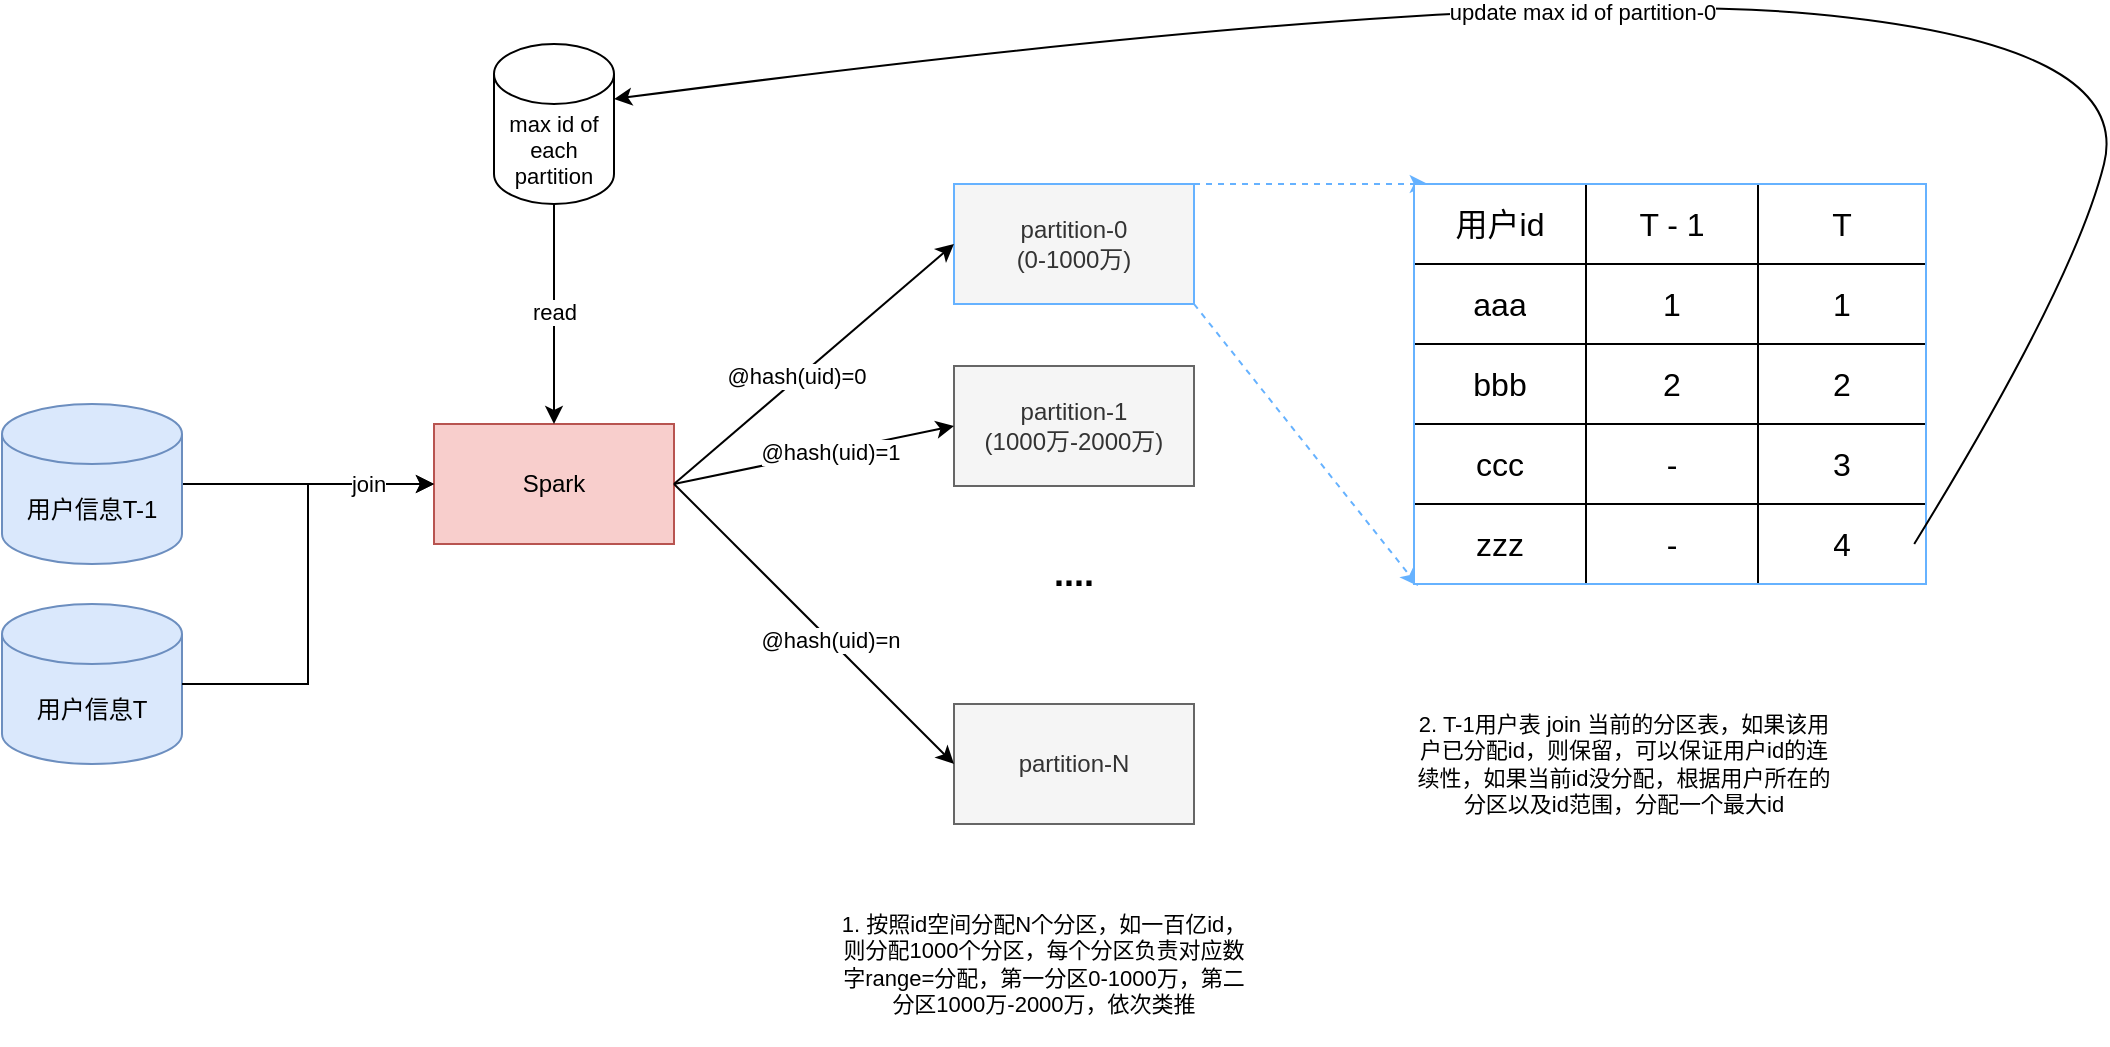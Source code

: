 <mxfile version="20.8.23" type="github">
  <diagram name="第 1 页" id="nkp_MTn814R25akcquSp">
    <mxGraphModel dx="1385" dy="1883" grid="1" gridSize="10" guides="1" tooltips="1" connect="1" arrows="1" fold="1" page="1" pageScale="1" pageWidth="827" pageHeight="1169" math="0" shadow="0">
      <root>
        <mxCell id="0" />
        <mxCell id="1" parent="0" />
        <mxCell id="lXcfenjcooxFhSZYw2Mp-1" value="Spark" style="rounded=0;whiteSpace=wrap;html=1;fillColor=#f8cecc;strokeColor=#b85450;" vertex="1" parent="1">
          <mxGeometry x="240" y="210" width="120" height="60" as="geometry" />
        </mxCell>
        <mxCell id="lXcfenjcooxFhSZYw2Mp-6" value="" style="edgeStyle=orthogonalEdgeStyle;rounded=0;orthogonalLoop=1;jettySize=auto;html=1;" edge="1" parent="1" source="lXcfenjcooxFhSZYw2Mp-2" target="lXcfenjcooxFhSZYw2Mp-1">
          <mxGeometry relative="1" as="geometry" />
        </mxCell>
        <mxCell id="lXcfenjcooxFhSZYw2Mp-2" value="用户信息T-1" style="shape=cylinder3;whiteSpace=wrap;html=1;boundedLbl=1;backgroundOutline=1;size=15;fillColor=#dae8fc;strokeColor=#6c8ebf;" vertex="1" parent="1">
          <mxGeometry x="24" y="200" width="90" height="80" as="geometry" />
        </mxCell>
        <mxCell id="lXcfenjcooxFhSZYw2Mp-3" value="partition-0&lt;br&gt;(0-1000万)" style="rounded=0;whiteSpace=wrap;html=1;fillColor=#f5f5f5;fontColor=#333333;strokeColor=#66B2FF;" vertex="1" parent="1">
          <mxGeometry x="500" y="90" width="120" height="60" as="geometry" />
        </mxCell>
        <mxCell id="lXcfenjcooxFhSZYw2Mp-4" value="partition-1&lt;br&gt;(1000万-2000万)" style="rounded=0;whiteSpace=wrap;html=1;fillColor=#f5f5f5;fontColor=#333333;strokeColor=#666666;" vertex="1" parent="1">
          <mxGeometry x="500" y="181" width="120" height="60" as="geometry" />
        </mxCell>
        <mxCell id="lXcfenjcooxFhSZYw2Mp-5" value="partition-N" style="rounded=0;whiteSpace=wrap;html=1;fillColor=#f5f5f5;fontColor=#333333;strokeColor=#666666;" vertex="1" parent="1">
          <mxGeometry x="500" y="350" width="120" height="60" as="geometry" />
        </mxCell>
        <mxCell id="lXcfenjcooxFhSZYw2Mp-7" value="&lt;b&gt;&lt;font style=&quot;font-size: 18px;&quot;&gt;....&lt;/font&gt;&lt;/b&gt;" style="text;html=1;strokeColor=none;fillColor=none;align=center;verticalAlign=middle;whiteSpace=wrap;rounded=0;" vertex="1" parent="1">
          <mxGeometry x="530" y="270" width="60" height="30" as="geometry" />
        </mxCell>
        <mxCell id="lXcfenjcooxFhSZYw2Mp-9" value="" style="endArrow=classic;html=1;rounded=0;fontSize=11;entryX=0;entryY=0.5;entryDx=0;entryDy=0;exitX=1;exitY=0.5;exitDx=0;exitDy=0;" edge="1" parent="1" source="lXcfenjcooxFhSZYw2Mp-1" target="lXcfenjcooxFhSZYw2Mp-3">
          <mxGeometry width="50" height="50" relative="1" as="geometry">
            <mxPoint x="350" y="420" as="sourcePoint" />
            <mxPoint x="400" y="370" as="targetPoint" />
          </mxGeometry>
        </mxCell>
        <mxCell id="lXcfenjcooxFhSZYw2Mp-10" value="@hash(uid)=0" style="edgeLabel;html=1;align=center;verticalAlign=middle;resizable=0;points=[];fontSize=11;" vertex="1" connectable="0" parent="lXcfenjcooxFhSZYw2Mp-9">
          <mxGeometry x="-0.116" y="1" relative="1" as="geometry">
            <mxPoint as="offset" />
          </mxGeometry>
        </mxCell>
        <mxCell id="lXcfenjcooxFhSZYw2Mp-11" value="" style="endArrow=classic;html=1;rounded=0;fontSize=11;entryX=0;entryY=0.5;entryDx=0;entryDy=0;exitX=1;exitY=0.5;exitDx=0;exitDy=0;" edge="1" parent="1" source="lXcfenjcooxFhSZYw2Mp-1" target="lXcfenjcooxFhSZYw2Mp-4">
          <mxGeometry width="50" height="50" relative="1" as="geometry">
            <mxPoint x="370" y="250" as="sourcePoint" />
            <mxPoint x="530" y="130" as="targetPoint" />
          </mxGeometry>
        </mxCell>
        <mxCell id="lXcfenjcooxFhSZYw2Mp-13" value="@hash(uid)=1" style="edgeLabel;html=1;align=center;verticalAlign=middle;resizable=0;points=[];fontSize=11;" vertex="1" connectable="0" parent="lXcfenjcooxFhSZYw2Mp-11">
          <mxGeometry x="0.112" relative="1" as="geometry">
            <mxPoint as="offset" />
          </mxGeometry>
        </mxCell>
        <mxCell id="lXcfenjcooxFhSZYw2Mp-14" value="" style="endArrow=classic;html=1;rounded=0;fontSize=11;entryX=0;entryY=0.5;entryDx=0;entryDy=0;exitX=1;exitY=0.5;exitDx=0;exitDy=0;" edge="1" parent="1" source="lXcfenjcooxFhSZYw2Mp-1" target="lXcfenjcooxFhSZYw2Mp-5">
          <mxGeometry width="50" height="50" relative="1" as="geometry">
            <mxPoint x="370" y="250" as="sourcePoint" />
            <mxPoint x="530" y="210" as="targetPoint" />
          </mxGeometry>
        </mxCell>
        <mxCell id="lXcfenjcooxFhSZYw2Mp-15" value="@hash(uid)=n" style="edgeLabel;html=1;align=center;verticalAlign=middle;resizable=0;points=[];fontSize=11;" vertex="1" connectable="0" parent="lXcfenjcooxFhSZYw2Mp-14">
          <mxGeometry x="0.112" relative="1" as="geometry">
            <mxPoint as="offset" />
          </mxGeometry>
        </mxCell>
        <mxCell id="lXcfenjcooxFhSZYw2Mp-16" value="用户信息T" style="shape=cylinder3;whiteSpace=wrap;html=1;boundedLbl=1;backgroundOutline=1;size=15;fillColor=#dae8fc;strokeColor=#6c8ebf;" vertex="1" parent="1">
          <mxGeometry x="24" y="300" width="90" height="80" as="geometry" />
        </mxCell>
        <mxCell id="lXcfenjcooxFhSZYw2Mp-17" value="" style="edgeStyle=orthogonalEdgeStyle;rounded=0;orthogonalLoop=1;jettySize=auto;html=1;entryX=0;entryY=0.5;entryDx=0;entryDy=0;" edge="1" parent="1" source="lXcfenjcooxFhSZYw2Mp-16" target="lXcfenjcooxFhSZYw2Mp-1">
          <mxGeometry relative="1" as="geometry">
            <mxPoint x="150" y="250" as="sourcePoint" />
            <mxPoint x="250" y="250" as="targetPoint" />
          </mxGeometry>
        </mxCell>
        <mxCell id="lXcfenjcooxFhSZYw2Mp-18" value="join" style="edgeLabel;html=1;align=center;verticalAlign=middle;resizable=0;points=[];fontSize=11;" vertex="1" connectable="0" parent="lXcfenjcooxFhSZYw2Mp-17">
          <mxGeometry x="0.708" relative="1" as="geometry">
            <mxPoint as="offset" />
          </mxGeometry>
        </mxCell>
        <mxCell id="lXcfenjcooxFhSZYw2Mp-19" value="1. 按照id空间分配N个分区，如一百亿id，则分配1000个分区，每个分区负责对应数字range=分配，第一分区0-1000万，第二分区1000万-2000万，依次类推" style="text;html=1;strokeColor=none;fillColor=none;align=center;verticalAlign=middle;whiteSpace=wrap;rounded=0;fontSize=11;" vertex="1" parent="1">
          <mxGeometry x="440" y="440" width="210" height="80" as="geometry" />
        </mxCell>
        <mxCell id="lXcfenjcooxFhSZYw2Mp-21" value="2. T-1用户表 join 当前的分区表，如果该用户已分配id，则保留，可以保证用户id的连续性，如果当前id没分配，根据用户所在的分区以及id范围，分配一个最大id" style="text;html=1;strokeColor=none;fillColor=none;align=center;verticalAlign=middle;whiteSpace=wrap;rounded=0;fontSize=11;" vertex="1" parent="1">
          <mxGeometry x="730" y="340" width="210" height="80" as="geometry" />
        </mxCell>
        <mxCell id="lXcfenjcooxFhSZYw2Mp-81" value="" style="endArrow=classic;html=1;rounded=0;fontSize=11;exitX=1;exitY=0;exitDx=0;exitDy=0;dashed=1;entryX=0.027;entryY=0;entryDx=0;entryDy=0;entryPerimeter=0;strokeColor=#66B2FF;" edge="1" parent="1" source="lXcfenjcooxFhSZYw2Mp-3" target="lXcfenjcooxFhSZYw2Mp-23">
          <mxGeometry width="50" height="50" relative="1" as="geometry">
            <mxPoint x="670" y="90" as="sourcePoint" />
            <mxPoint x="720" y="140" as="targetPoint" />
          </mxGeometry>
        </mxCell>
        <mxCell id="lXcfenjcooxFhSZYw2Mp-82" value="" style="endArrow=classic;html=1;rounded=0;fontSize=11;exitX=1;exitY=1;exitDx=0;exitDy=0;entryX=0.008;entryY=1.025;entryDx=0;entryDy=0;entryPerimeter=0;dashed=1;strokeColor=#66B2FF;" edge="1" parent="1" source="lXcfenjcooxFhSZYw2Mp-3" target="lXcfenjcooxFhSZYw2Mp-71">
          <mxGeometry width="50" height="50" relative="1" as="geometry">
            <mxPoint x="660" y="330" as="sourcePoint" />
            <mxPoint x="710" y="280" as="targetPoint" />
          </mxGeometry>
        </mxCell>
        <mxCell id="lXcfenjcooxFhSZYw2Mp-22" value="" style="shape=table;startSize=0;container=1;collapsible=0;childLayout=tableLayout;fontSize=16;strokeColor=#000000;" vertex="1" parent="1">
          <mxGeometry x="730" y="90" width="256" height="200" as="geometry" />
        </mxCell>
        <mxCell id="lXcfenjcooxFhSZYw2Mp-23" value="" style="shape=tableRow;horizontal=0;startSize=0;swimlaneHead=0;swimlaneBody=0;strokeColor=inherit;top=0;left=0;bottom=0;right=0;collapsible=0;dropTarget=0;fillColor=none;points=[[0,0.5],[1,0.5]];portConstraint=eastwest;fontSize=16;" vertex="1" parent="lXcfenjcooxFhSZYw2Mp-22">
          <mxGeometry width="256" height="40" as="geometry" />
        </mxCell>
        <mxCell id="lXcfenjcooxFhSZYw2Mp-24" value="用户id" style="shape=partialRectangle;html=1;whiteSpace=wrap;connectable=0;strokeColor=inherit;overflow=hidden;fillColor=none;top=0;left=0;bottom=0;right=0;pointerEvents=1;fontSize=16;" vertex="1" parent="lXcfenjcooxFhSZYw2Mp-23">
          <mxGeometry width="86" height="40" as="geometry">
            <mxRectangle width="86" height="40" as="alternateBounds" />
          </mxGeometry>
        </mxCell>
        <mxCell id="lXcfenjcooxFhSZYw2Mp-74" value="T - 1" style="shape=partialRectangle;html=1;whiteSpace=wrap;connectable=0;strokeColor=inherit;overflow=hidden;fillColor=none;top=0;left=0;bottom=0;right=0;pointerEvents=1;fontSize=16;" vertex="1" parent="lXcfenjcooxFhSZYw2Mp-23">
          <mxGeometry x="86" width="86" height="40" as="geometry">
            <mxRectangle width="86" height="40" as="alternateBounds" />
          </mxGeometry>
        </mxCell>
        <mxCell id="lXcfenjcooxFhSZYw2Mp-25" value="T" style="shape=partialRectangle;html=1;whiteSpace=wrap;connectable=0;strokeColor=inherit;overflow=hidden;fillColor=none;top=0;left=0;bottom=0;right=0;pointerEvents=1;fontSize=16;" vertex="1" parent="lXcfenjcooxFhSZYw2Mp-23">
          <mxGeometry x="172" width="84" height="40" as="geometry">
            <mxRectangle width="84" height="40" as="alternateBounds" />
          </mxGeometry>
        </mxCell>
        <mxCell id="lXcfenjcooxFhSZYw2Mp-27" value="" style="shape=tableRow;horizontal=0;startSize=0;swimlaneHead=0;swimlaneBody=0;strokeColor=inherit;top=0;left=0;bottom=0;right=0;collapsible=0;dropTarget=0;fillColor=none;points=[[0,0.5],[1,0.5]];portConstraint=eastwest;fontSize=16;" vertex="1" parent="lXcfenjcooxFhSZYw2Mp-22">
          <mxGeometry y="40" width="256" height="40" as="geometry" />
        </mxCell>
        <mxCell id="lXcfenjcooxFhSZYw2Mp-28" value="aaa" style="shape=partialRectangle;html=1;whiteSpace=wrap;connectable=0;strokeColor=inherit;overflow=hidden;fillColor=none;top=0;left=0;bottom=0;right=0;pointerEvents=1;fontSize=16;" vertex="1" parent="lXcfenjcooxFhSZYw2Mp-27">
          <mxGeometry width="86" height="40" as="geometry">
            <mxRectangle width="86" height="40" as="alternateBounds" />
          </mxGeometry>
        </mxCell>
        <mxCell id="lXcfenjcooxFhSZYw2Mp-75" value="1" style="shape=partialRectangle;html=1;whiteSpace=wrap;connectable=0;strokeColor=inherit;overflow=hidden;fillColor=none;top=0;left=0;bottom=0;right=0;pointerEvents=1;fontSize=16;" vertex="1" parent="lXcfenjcooxFhSZYw2Mp-27">
          <mxGeometry x="86" width="86" height="40" as="geometry">
            <mxRectangle width="86" height="40" as="alternateBounds" />
          </mxGeometry>
        </mxCell>
        <mxCell id="lXcfenjcooxFhSZYw2Mp-29" value="1" style="shape=partialRectangle;html=1;whiteSpace=wrap;connectable=0;strokeColor=inherit;overflow=hidden;fillColor=none;top=0;left=0;bottom=0;right=0;pointerEvents=1;fontSize=16;" vertex="1" parent="lXcfenjcooxFhSZYw2Mp-27">
          <mxGeometry x="172" width="84" height="40" as="geometry">
            <mxRectangle width="84" height="40" as="alternateBounds" />
          </mxGeometry>
        </mxCell>
        <mxCell id="lXcfenjcooxFhSZYw2Mp-31" value="" style="shape=tableRow;horizontal=0;startSize=0;swimlaneHead=0;swimlaneBody=0;strokeColor=inherit;top=0;left=0;bottom=0;right=0;collapsible=0;dropTarget=0;fillColor=none;points=[[0,0.5],[1,0.5]];portConstraint=eastwest;fontSize=16;" vertex="1" parent="lXcfenjcooxFhSZYw2Mp-22">
          <mxGeometry y="80" width="256" height="40" as="geometry" />
        </mxCell>
        <mxCell id="lXcfenjcooxFhSZYw2Mp-32" value="bbb" style="shape=partialRectangle;html=1;whiteSpace=wrap;connectable=0;strokeColor=inherit;overflow=hidden;fillColor=none;top=0;left=0;bottom=0;right=0;pointerEvents=1;fontSize=16;" vertex="1" parent="lXcfenjcooxFhSZYw2Mp-31">
          <mxGeometry width="86" height="40" as="geometry">
            <mxRectangle width="86" height="40" as="alternateBounds" />
          </mxGeometry>
        </mxCell>
        <mxCell id="lXcfenjcooxFhSZYw2Mp-76" value="2" style="shape=partialRectangle;html=1;whiteSpace=wrap;connectable=0;strokeColor=inherit;overflow=hidden;fillColor=none;top=0;left=0;bottom=0;right=0;pointerEvents=1;fontSize=16;" vertex="1" parent="lXcfenjcooxFhSZYw2Mp-31">
          <mxGeometry x="86" width="86" height="40" as="geometry">
            <mxRectangle width="86" height="40" as="alternateBounds" />
          </mxGeometry>
        </mxCell>
        <mxCell id="lXcfenjcooxFhSZYw2Mp-33" value="2" style="shape=partialRectangle;html=1;whiteSpace=wrap;connectable=0;strokeColor=inherit;overflow=hidden;fillColor=none;top=0;left=0;bottom=0;right=0;pointerEvents=1;fontSize=16;" vertex="1" parent="lXcfenjcooxFhSZYw2Mp-31">
          <mxGeometry x="172" width="84" height="40" as="geometry">
            <mxRectangle width="84" height="40" as="alternateBounds" />
          </mxGeometry>
        </mxCell>
        <mxCell id="lXcfenjcooxFhSZYw2Mp-48" value="" style="shape=tableRow;horizontal=0;startSize=0;swimlaneHead=0;swimlaneBody=0;strokeColor=inherit;top=0;left=0;bottom=0;right=0;collapsible=0;dropTarget=0;fillColor=none;points=[[0,0.5],[1,0.5]];portConstraint=eastwest;fontSize=16;" vertex="1" parent="lXcfenjcooxFhSZYw2Mp-22">
          <mxGeometry y="120" width="256" height="40" as="geometry" />
        </mxCell>
        <mxCell id="lXcfenjcooxFhSZYw2Mp-49" value="ccc" style="shape=partialRectangle;html=1;whiteSpace=wrap;connectable=0;strokeColor=inherit;overflow=hidden;fillColor=none;top=0;left=0;bottom=0;right=0;pointerEvents=1;fontSize=16;" vertex="1" parent="lXcfenjcooxFhSZYw2Mp-48">
          <mxGeometry width="86" height="40" as="geometry">
            <mxRectangle width="86" height="40" as="alternateBounds" />
          </mxGeometry>
        </mxCell>
        <mxCell id="lXcfenjcooxFhSZYw2Mp-77" value="-" style="shape=partialRectangle;html=1;whiteSpace=wrap;connectable=0;strokeColor=inherit;overflow=hidden;fillColor=none;top=0;left=0;bottom=0;right=0;pointerEvents=1;fontSize=16;" vertex="1" parent="lXcfenjcooxFhSZYw2Mp-48">
          <mxGeometry x="86" width="86" height="40" as="geometry">
            <mxRectangle width="86" height="40" as="alternateBounds" />
          </mxGeometry>
        </mxCell>
        <mxCell id="lXcfenjcooxFhSZYw2Mp-50" value="3" style="shape=partialRectangle;html=1;whiteSpace=wrap;connectable=0;strokeColor=inherit;overflow=hidden;fillColor=none;top=0;left=0;bottom=0;right=0;pointerEvents=1;fontSize=16;" vertex="1" parent="lXcfenjcooxFhSZYw2Mp-48">
          <mxGeometry x="172" width="84" height="40" as="geometry">
            <mxRectangle width="84" height="40" as="alternateBounds" />
          </mxGeometry>
        </mxCell>
        <mxCell id="lXcfenjcooxFhSZYw2Mp-71" value="" style="shape=tableRow;horizontal=0;startSize=0;swimlaneHead=0;swimlaneBody=0;strokeColor=inherit;top=0;left=0;bottom=0;right=0;collapsible=0;dropTarget=0;fillColor=none;points=[[0,0.5],[1,0.5]];portConstraint=eastwest;fontSize=16;" vertex="1" parent="lXcfenjcooxFhSZYw2Mp-22">
          <mxGeometry y="160" width="256" height="40" as="geometry" />
        </mxCell>
        <mxCell id="lXcfenjcooxFhSZYw2Mp-72" value="zzz" style="shape=partialRectangle;html=1;whiteSpace=wrap;connectable=0;strokeColor=inherit;overflow=hidden;fillColor=none;top=0;left=0;bottom=0;right=0;pointerEvents=1;fontSize=16;" vertex="1" parent="lXcfenjcooxFhSZYw2Mp-71">
          <mxGeometry width="86" height="40" as="geometry">
            <mxRectangle width="86" height="40" as="alternateBounds" />
          </mxGeometry>
        </mxCell>
        <mxCell id="lXcfenjcooxFhSZYw2Mp-79" value="-" style="shape=partialRectangle;html=1;whiteSpace=wrap;connectable=0;strokeColor=inherit;overflow=hidden;fillColor=none;top=0;left=0;bottom=0;right=0;pointerEvents=1;fontSize=16;" vertex="1" parent="lXcfenjcooxFhSZYw2Mp-71">
          <mxGeometry x="86" width="86" height="40" as="geometry">
            <mxRectangle width="86" height="40" as="alternateBounds" />
          </mxGeometry>
        </mxCell>
        <mxCell id="lXcfenjcooxFhSZYw2Mp-73" value="4" style="shape=partialRectangle;html=1;whiteSpace=wrap;connectable=0;strokeColor=inherit;overflow=hidden;fillColor=none;top=0;left=0;bottom=0;right=0;pointerEvents=1;fontSize=16;" vertex="1" parent="lXcfenjcooxFhSZYw2Mp-71">
          <mxGeometry x="172" width="84" height="40" as="geometry">
            <mxRectangle width="84" height="40" as="alternateBounds" />
          </mxGeometry>
        </mxCell>
        <mxCell id="lXcfenjcooxFhSZYw2Mp-83" value="" style="rounded=0;whiteSpace=wrap;html=1;fontSize=11;strokeColor=#66B2FF;fillColor=none;" vertex="1" parent="1">
          <mxGeometry x="730" y="90" width="256" height="200" as="geometry" />
        </mxCell>
        <mxCell id="lXcfenjcooxFhSZYw2Mp-85" value="" style="edgeStyle=orthogonalEdgeStyle;curved=1;rounded=0;orthogonalLoop=1;jettySize=auto;html=1;strokeColor=#000000;fontSize=11;" edge="1" parent="1" source="lXcfenjcooxFhSZYw2Mp-84" target="lXcfenjcooxFhSZYw2Mp-1">
          <mxGeometry relative="1" as="geometry" />
        </mxCell>
        <mxCell id="lXcfenjcooxFhSZYw2Mp-87" value="read" style="edgeLabel;html=1;align=center;verticalAlign=middle;resizable=0;points=[];fontSize=11;" vertex="1" connectable="0" parent="lXcfenjcooxFhSZYw2Mp-85">
          <mxGeometry x="-0.045" relative="1" as="geometry">
            <mxPoint y="1" as="offset" />
          </mxGeometry>
        </mxCell>
        <mxCell id="lXcfenjcooxFhSZYw2Mp-84" value="max id of each partition" style="shape=cylinder3;whiteSpace=wrap;html=1;boundedLbl=1;backgroundOutline=1;size=15;strokeColor=#000000;fontSize=11;fillColor=none;" vertex="1" parent="1">
          <mxGeometry x="270" y="20" width="60" height="80" as="geometry" />
        </mxCell>
        <mxCell id="lXcfenjcooxFhSZYw2Mp-86" value="" style="endArrow=classic;html=1;rounded=0;strokeColor=#000000;fontSize=11;curved=1;exitX=0.977;exitY=0.9;exitDx=0;exitDy=0;exitPerimeter=0;entryX=1;entryY=0;entryDx=0;entryDy=27.5;entryPerimeter=0;" edge="1" parent="1" source="lXcfenjcooxFhSZYw2Mp-83" target="lXcfenjcooxFhSZYw2Mp-84">
          <mxGeometry width="50" height="50" relative="1" as="geometry">
            <mxPoint x="1070" y="240" as="sourcePoint" />
            <mxPoint x="1120" y="190" as="targetPoint" />
            <Array as="points">
              <mxPoint x="1060" y="140" />
              <mxPoint x="1090" y="20" />
              <mxPoint x="770" y="-10" />
            </Array>
          </mxGeometry>
        </mxCell>
        <mxCell id="lXcfenjcooxFhSZYw2Mp-88" value="update max id of partition-0" style="edgeLabel;html=1;align=center;verticalAlign=middle;resizable=0;points=[];fontSize=11;" vertex="1" connectable="0" parent="lXcfenjcooxFhSZYw2Mp-86">
          <mxGeometry x="0.061" y="10" relative="1" as="geometry">
            <mxPoint as="offset" />
          </mxGeometry>
        </mxCell>
      </root>
    </mxGraphModel>
  </diagram>
</mxfile>
